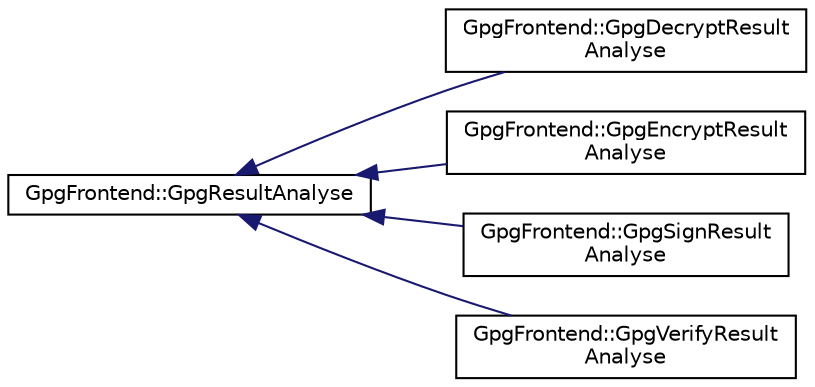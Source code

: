 digraph "Graphical Class Hierarchy"
{
 // INTERACTIVE_SVG=YES
 // LATEX_PDF_SIZE
  edge [fontname="Helvetica",fontsize="10",labelfontname="Helvetica",labelfontsize="10"];
  node [fontname="Helvetica",fontsize="10",shape=record];
  rankdir="LR";
  Node0 [label="GpgFrontend::GpgResultAnalyse",height=0.2,width=0.4,color="black", fillcolor="white", style="filled",URL="$classGpgFrontend_1_1GpgResultAnalyse.html",tooltip=" "];
  Node0 -> Node1 [dir="back",color="midnightblue",fontsize="10",style="solid",fontname="Helvetica"];
  Node1 [label="GpgFrontend::GpgDecryptResult\lAnalyse",height=0.2,width=0.4,color="black", fillcolor="white", style="filled",URL="$classGpgFrontend_1_1GpgDecryptResultAnalyse.html",tooltip=" "];
  Node0 -> Node2 [dir="back",color="midnightblue",fontsize="10",style="solid",fontname="Helvetica"];
  Node2 [label="GpgFrontend::GpgEncryptResult\lAnalyse",height=0.2,width=0.4,color="black", fillcolor="white", style="filled",URL="$classGpgFrontend_1_1GpgEncryptResultAnalyse.html",tooltip=" "];
  Node0 -> Node3 [dir="back",color="midnightblue",fontsize="10",style="solid",fontname="Helvetica"];
  Node3 [label="GpgFrontend::GpgSignResult\lAnalyse",height=0.2,width=0.4,color="black", fillcolor="white", style="filled",URL="$classGpgFrontend_1_1GpgSignResultAnalyse.html",tooltip=" "];
  Node0 -> Node4 [dir="back",color="midnightblue",fontsize="10",style="solid",fontname="Helvetica"];
  Node4 [label="GpgFrontend::GpgVerifyResult\lAnalyse",height=0.2,width=0.4,color="black", fillcolor="white", style="filled",URL="$classGpgFrontend_1_1GpgVerifyResultAnalyse.html",tooltip=" "];
}
